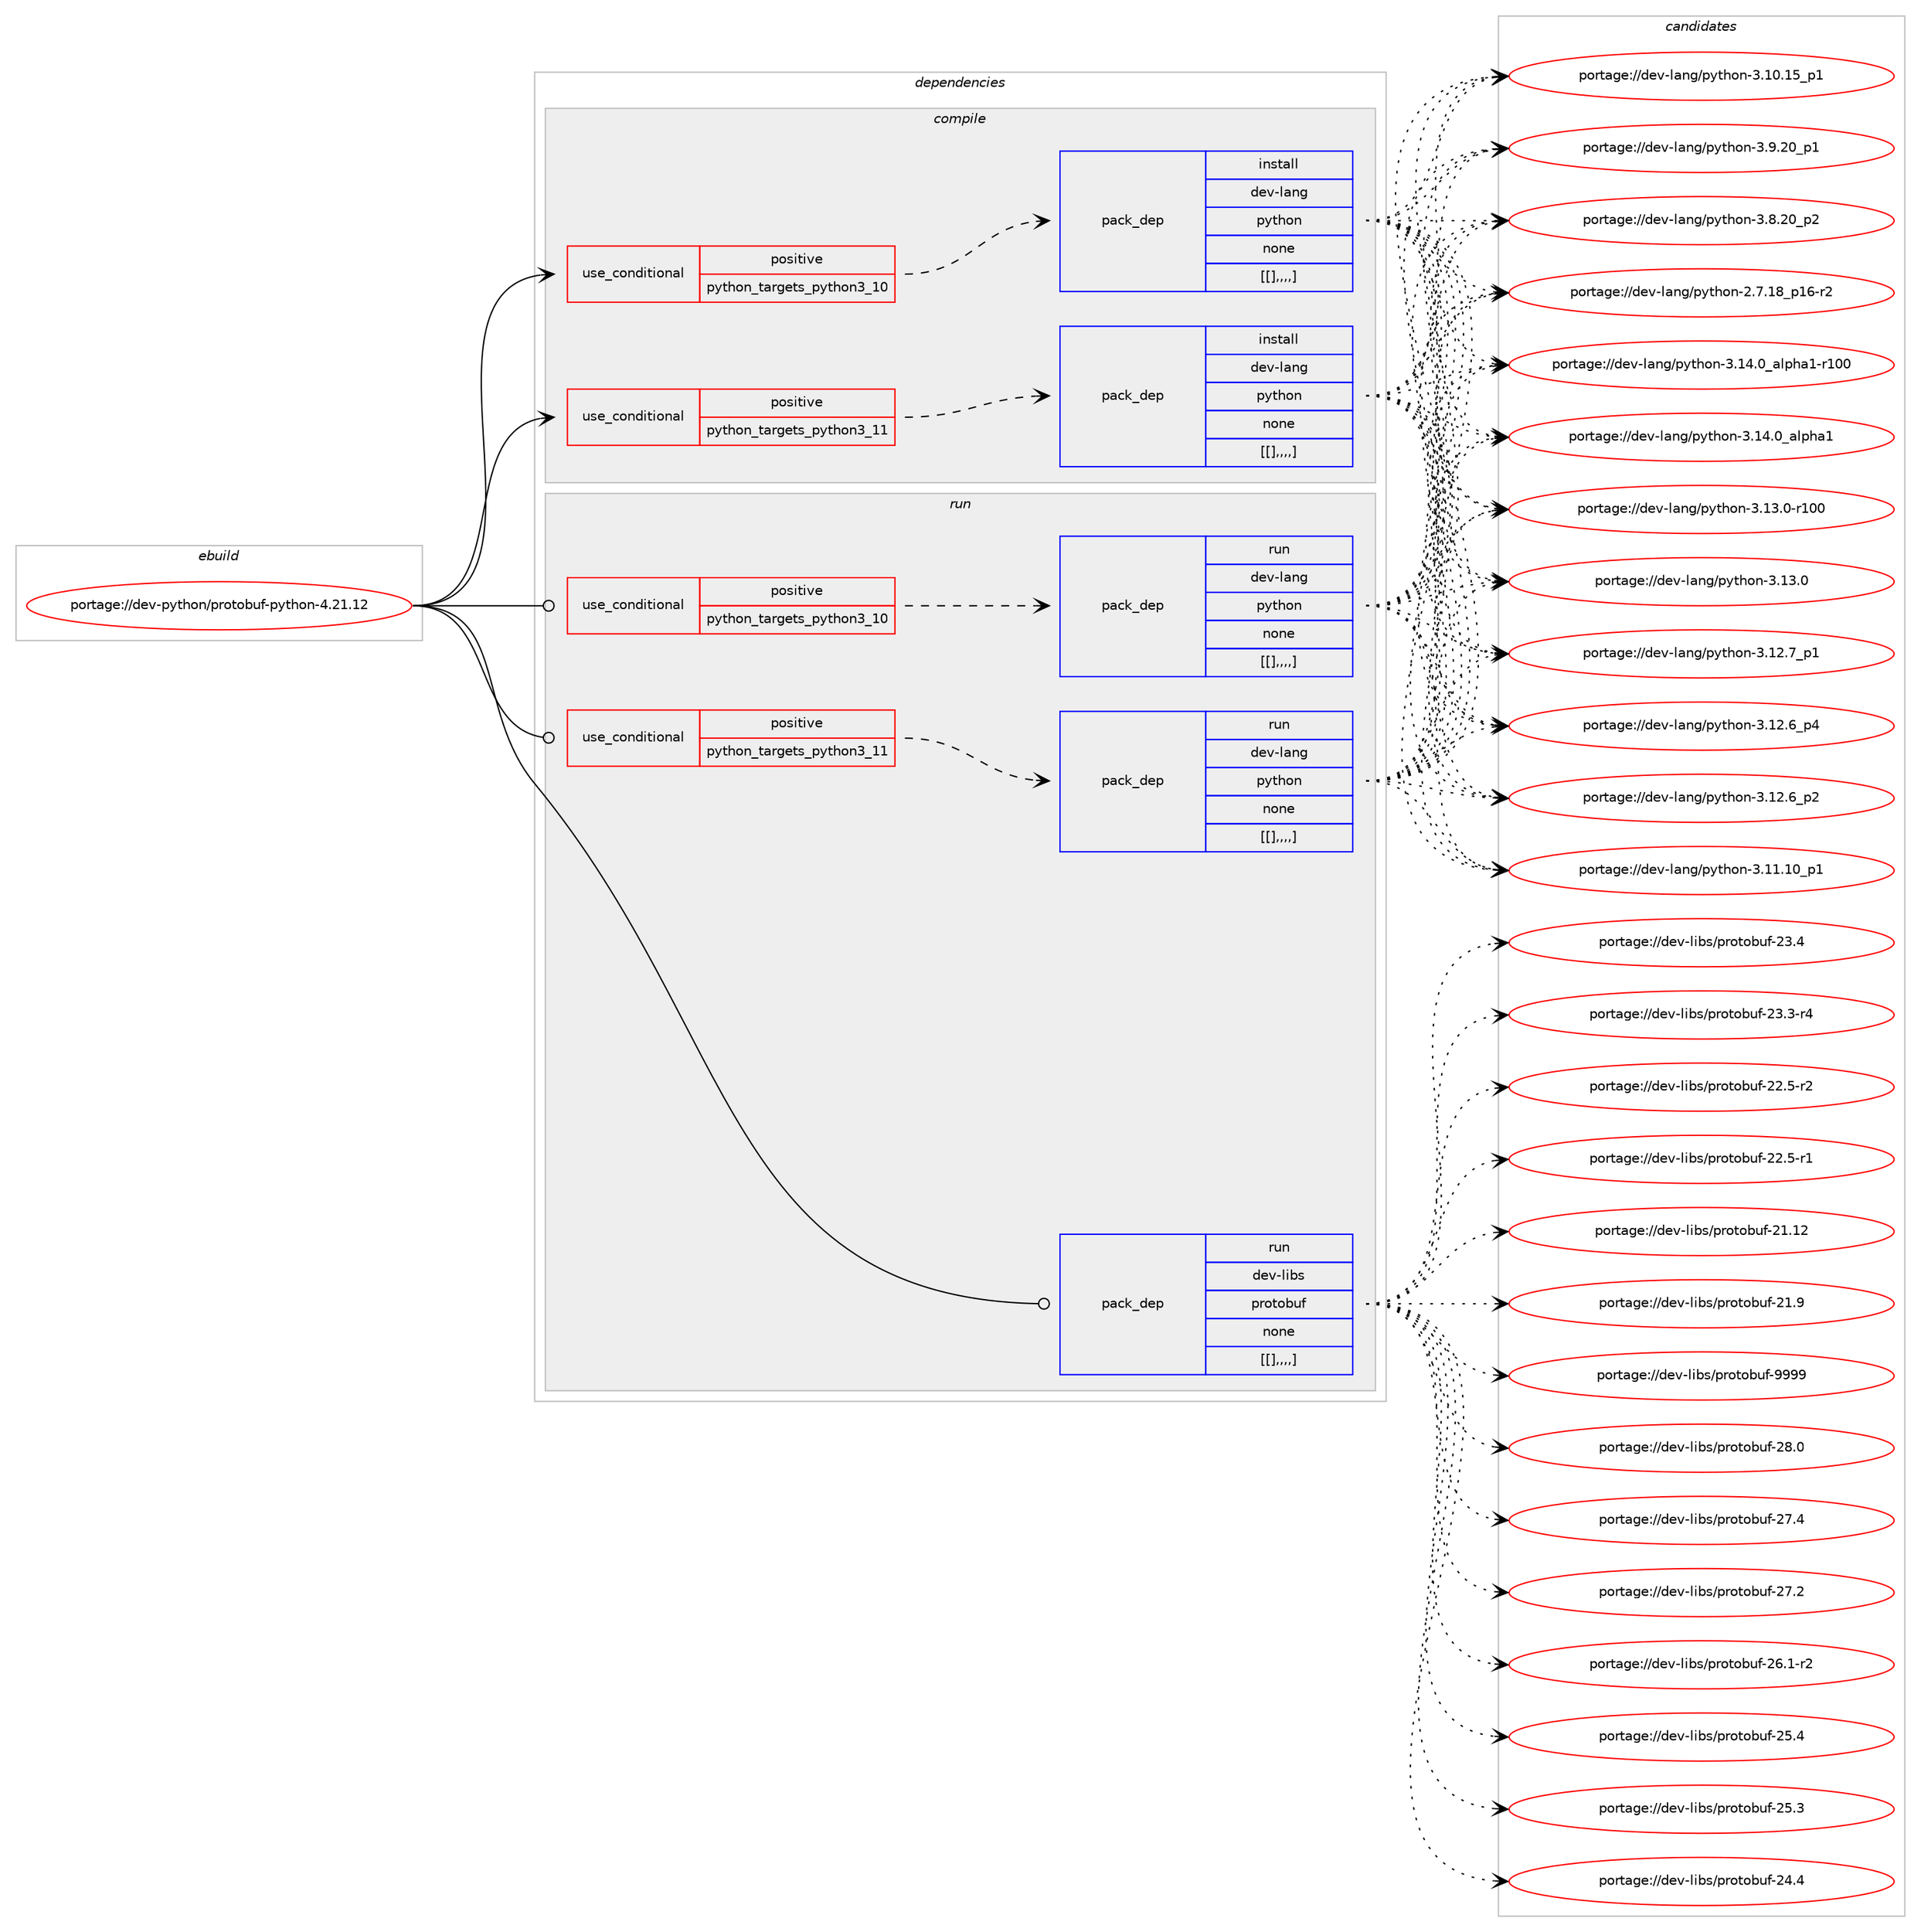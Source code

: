 digraph prolog {

# *************
# Graph options
# *************

newrank=true;
concentrate=true;
compound=true;
graph [rankdir=LR,fontname=Helvetica,fontsize=10,ranksep=1.5];#, ranksep=2.5, nodesep=0.2];
edge  [arrowhead=vee];
node  [fontname=Helvetica,fontsize=10];

# **********
# The ebuild
# **********

subgraph cluster_leftcol {
color=gray;
label=<<i>ebuild</i>>;
id [label="portage://dev-python/protobuf-python-4.21.12", color=red, width=4, href="../dev-python/protobuf-python-4.21.12.svg"];
}

# ****************
# The dependencies
# ****************

subgraph cluster_midcol {
color=gray;
label=<<i>dependencies</i>>;
subgraph cluster_compile {
fillcolor="#eeeeee";
style=filled;
label=<<i>compile</i>>;
subgraph cond38827 {
dependency161601 [label=<<TABLE BORDER="0" CELLBORDER="1" CELLSPACING="0" CELLPADDING="4"><TR><TD ROWSPAN="3" CELLPADDING="10">use_conditional</TD></TR><TR><TD>positive</TD></TR><TR><TD>python_targets_python3_10</TD></TR></TABLE>>, shape=none, color=red];
subgraph pack121487 {
dependency161694 [label=<<TABLE BORDER="0" CELLBORDER="1" CELLSPACING="0" CELLPADDING="4" WIDTH="220"><TR><TD ROWSPAN="6" CELLPADDING="30">pack_dep</TD></TR><TR><TD WIDTH="110">install</TD></TR><TR><TD>dev-lang</TD></TR><TR><TD>python</TD></TR><TR><TD>none</TD></TR><TR><TD>[[],,,,]</TD></TR></TABLE>>, shape=none, color=blue];
}
dependency161601:e -> dependency161694:w [weight=20,style="dashed",arrowhead="vee"];
}
id:e -> dependency161601:w [weight=20,style="solid",arrowhead="vee"];
subgraph cond38876 {
dependency161703 [label=<<TABLE BORDER="0" CELLBORDER="1" CELLSPACING="0" CELLPADDING="4"><TR><TD ROWSPAN="3" CELLPADDING="10">use_conditional</TD></TR><TR><TD>positive</TD></TR><TR><TD>python_targets_python3_11</TD></TR></TABLE>>, shape=none, color=red];
subgraph pack121528 {
dependency161735 [label=<<TABLE BORDER="0" CELLBORDER="1" CELLSPACING="0" CELLPADDING="4" WIDTH="220"><TR><TD ROWSPAN="6" CELLPADDING="30">pack_dep</TD></TR><TR><TD WIDTH="110">install</TD></TR><TR><TD>dev-lang</TD></TR><TR><TD>python</TD></TR><TR><TD>none</TD></TR><TR><TD>[[],,,,]</TD></TR></TABLE>>, shape=none, color=blue];
}
dependency161703:e -> dependency161735:w [weight=20,style="dashed",arrowhead="vee"];
}
id:e -> dependency161703:w [weight=20,style="solid",arrowhead="vee"];
}
subgraph cluster_compileandrun {
fillcolor="#eeeeee";
style=filled;
label=<<i>compile and run</i>>;
}
subgraph cluster_run {
fillcolor="#eeeeee";
style=filled;
label=<<i>run</i>>;
subgraph cond38896 {
dependency161750 [label=<<TABLE BORDER="0" CELLBORDER="1" CELLSPACING="0" CELLPADDING="4"><TR><TD ROWSPAN="3" CELLPADDING="10">use_conditional</TD></TR><TR><TD>positive</TD></TR><TR><TD>python_targets_python3_10</TD></TR></TABLE>>, shape=none, color=red];
subgraph pack121565 {
dependency161811 [label=<<TABLE BORDER="0" CELLBORDER="1" CELLSPACING="0" CELLPADDING="4" WIDTH="220"><TR><TD ROWSPAN="6" CELLPADDING="30">pack_dep</TD></TR><TR><TD WIDTH="110">run</TD></TR><TR><TD>dev-lang</TD></TR><TR><TD>python</TD></TR><TR><TD>none</TD></TR><TR><TD>[[],,,,]</TD></TR></TABLE>>, shape=none, color=blue];
}
dependency161750:e -> dependency161811:w [weight=20,style="dashed",arrowhead="vee"];
}
id:e -> dependency161750:w [weight=20,style="solid",arrowhead="odot"];
subgraph cond38923 {
dependency161814 [label=<<TABLE BORDER="0" CELLBORDER="1" CELLSPACING="0" CELLPADDING="4"><TR><TD ROWSPAN="3" CELLPADDING="10">use_conditional</TD></TR><TR><TD>positive</TD></TR><TR><TD>python_targets_python3_11</TD></TR></TABLE>>, shape=none, color=red];
subgraph pack121580 {
dependency161871 [label=<<TABLE BORDER="0" CELLBORDER="1" CELLSPACING="0" CELLPADDING="4" WIDTH="220"><TR><TD ROWSPAN="6" CELLPADDING="30">pack_dep</TD></TR><TR><TD WIDTH="110">run</TD></TR><TR><TD>dev-lang</TD></TR><TR><TD>python</TD></TR><TR><TD>none</TD></TR><TR><TD>[[],,,,]</TD></TR></TABLE>>, shape=none, color=blue];
}
dependency161814:e -> dependency161871:w [weight=20,style="dashed",arrowhead="vee"];
}
id:e -> dependency161814:w [weight=20,style="solid",arrowhead="odot"];
subgraph pack121618 {
dependency161891 [label=<<TABLE BORDER="0" CELLBORDER="1" CELLSPACING="0" CELLPADDING="4" WIDTH="220"><TR><TD ROWSPAN="6" CELLPADDING="30">pack_dep</TD></TR><TR><TD WIDTH="110">run</TD></TR><TR><TD>dev-libs</TD></TR><TR><TD>protobuf</TD></TR><TR><TD>none</TD></TR><TR><TD>[[],,,,]</TD></TR></TABLE>>, shape=none, color=blue];
}
id:e -> dependency161891:w [weight=20,style="solid",arrowhead="odot"];
}
}

# **************
# The candidates
# **************

subgraph cluster_choices {
rank=same;
color=gray;
label=<<i>candidates</i>>;

subgraph choice121289 {
color=black;
nodesep=1;
choice100101118451089711010347112121116104111110455146495246489597108112104974945114494848 [label="portage://dev-lang/python-3.14.0_alpha1-r100", color=red, width=4,href="../dev-lang/python-3.14.0_alpha1-r100.svg"];
choice1001011184510897110103471121211161041111104551464952464895971081121049749 [label="portage://dev-lang/python-3.14.0_alpha1", color=red, width=4,href="../dev-lang/python-3.14.0_alpha1.svg"];
choice1001011184510897110103471121211161041111104551464951464845114494848 [label="portage://dev-lang/python-3.13.0-r100", color=red, width=4,href="../dev-lang/python-3.13.0-r100.svg"];
choice10010111845108971101034711212111610411111045514649514648 [label="portage://dev-lang/python-3.13.0", color=red, width=4,href="../dev-lang/python-3.13.0.svg"];
choice100101118451089711010347112121116104111110455146495046559511249 [label="portage://dev-lang/python-3.12.7_p1", color=red, width=4,href="../dev-lang/python-3.12.7_p1.svg"];
choice100101118451089711010347112121116104111110455146495046549511252 [label="portage://dev-lang/python-3.12.6_p4", color=red, width=4,href="../dev-lang/python-3.12.6_p4.svg"];
choice100101118451089711010347112121116104111110455146495046549511250 [label="portage://dev-lang/python-3.12.6_p2", color=red, width=4,href="../dev-lang/python-3.12.6_p2.svg"];
choice10010111845108971101034711212111610411111045514649494649489511249 [label="portage://dev-lang/python-3.11.10_p1", color=red, width=4,href="../dev-lang/python-3.11.10_p1.svg"];
choice10010111845108971101034711212111610411111045514649484649539511249 [label="portage://dev-lang/python-3.10.15_p1", color=red, width=4,href="../dev-lang/python-3.10.15_p1.svg"];
choice100101118451089711010347112121116104111110455146574650489511249 [label="portage://dev-lang/python-3.9.20_p1", color=red, width=4,href="../dev-lang/python-3.9.20_p1.svg"];
choice100101118451089711010347112121116104111110455146564650489511250 [label="portage://dev-lang/python-3.8.20_p2", color=red, width=4,href="../dev-lang/python-3.8.20_p2.svg"];
choice100101118451089711010347112121116104111110455046554649569511249544511450 [label="portage://dev-lang/python-2.7.18_p16-r2", color=red, width=4,href="../dev-lang/python-2.7.18_p16-r2.svg"];
dependency161694:e -> choice100101118451089711010347112121116104111110455146495246489597108112104974945114494848:w [style=dotted,weight="100"];
dependency161694:e -> choice1001011184510897110103471121211161041111104551464952464895971081121049749:w [style=dotted,weight="100"];
dependency161694:e -> choice1001011184510897110103471121211161041111104551464951464845114494848:w [style=dotted,weight="100"];
dependency161694:e -> choice10010111845108971101034711212111610411111045514649514648:w [style=dotted,weight="100"];
dependency161694:e -> choice100101118451089711010347112121116104111110455146495046559511249:w [style=dotted,weight="100"];
dependency161694:e -> choice100101118451089711010347112121116104111110455146495046549511252:w [style=dotted,weight="100"];
dependency161694:e -> choice100101118451089711010347112121116104111110455146495046549511250:w [style=dotted,weight="100"];
dependency161694:e -> choice10010111845108971101034711212111610411111045514649494649489511249:w [style=dotted,weight="100"];
dependency161694:e -> choice10010111845108971101034711212111610411111045514649484649539511249:w [style=dotted,weight="100"];
dependency161694:e -> choice100101118451089711010347112121116104111110455146574650489511249:w [style=dotted,weight="100"];
dependency161694:e -> choice100101118451089711010347112121116104111110455146564650489511250:w [style=dotted,weight="100"];
dependency161694:e -> choice100101118451089711010347112121116104111110455046554649569511249544511450:w [style=dotted,weight="100"];
}
subgraph choice121318 {
color=black;
nodesep=1;
choice100101118451089711010347112121116104111110455146495246489597108112104974945114494848 [label="portage://dev-lang/python-3.14.0_alpha1-r100", color=red, width=4,href="../dev-lang/python-3.14.0_alpha1-r100.svg"];
choice1001011184510897110103471121211161041111104551464952464895971081121049749 [label="portage://dev-lang/python-3.14.0_alpha1", color=red, width=4,href="../dev-lang/python-3.14.0_alpha1.svg"];
choice1001011184510897110103471121211161041111104551464951464845114494848 [label="portage://dev-lang/python-3.13.0-r100", color=red, width=4,href="../dev-lang/python-3.13.0-r100.svg"];
choice10010111845108971101034711212111610411111045514649514648 [label="portage://dev-lang/python-3.13.0", color=red, width=4,href="../dev-lang/python-3.13.0.svg"];
choice100101118451089711010347112121116104111110455146495046559511249 [label="portage://dev-lang/python-3.12.7_p1", color=red, width=4,href="../dev-lang/python-3.12.7_p1.svg"];
choice100101118451089711010347112121116104111110455146495046549511252 [label="portage://dev-lang/python-3.12.6_p4", color=red, width=4,href="../dev-lang/python-3.12.6_p4.svg"];
choice100101118451089711010347112121116104111110455146495046549511250 [label="portage://dev-lang/python-3.12.6_p2", color=red, width=4,href="../dev-lang/python-3.12.6_p2.svg"];
choice10010111845108971101034711212111610411111045514649494649489511249 [label="portage://dev-lang/python-3.11.10_p1", color=red, width=4,href="../dev-lang/python-3.11.10_p1.svg"];
choice10010111845108971101034711212111610411111045514649484649539511249 [label="portage://dev-lang/python-3.10.15_p1", color=red, width=4,href="../dev-lang/python-3.10.15_p1.svg"];
choice100101118451089711010347112121116104111110455146574650489511249 [label="portage://dev-lang/python-3.9.20_p1", color=red, width=4,href="../dev-lang/python-3.9.20_p1.svg"];
choice100101118451089711010347112121116104111110455146564650489511250 [label="portage://dev-lang/python-3.8.20_p2", color=red, width=4,href="../dev-lang/python-3.8.20_p2.svg"];
choice100101118451089711010347112121116104111110455046554649569511249544511450 [label="portage://dev-lang/python-2.7.18_p16-r2", color=red, width=4,href="../dev-lang/python-2.7.18_p16-r2.svg"];
dependency161735:e -> choice100101118451089711010347112121116104111110455146495246489597108112104974945114494848:w [style=dotted,weight="100"];
dependency161735:e -> choice1001011184510897110103471121211161041111104551464952464895971081121049749:w [style=dotted,weight="100"];
dependency161735:e -> choice1001011184510897110103471121211161041111104551464951464845114494848:w [style=dotted,weight="100"];
dependency161735:e -> choice10010111845108971101034711212111610411111045514649514648:w [style=dotted,weight="100"];
dependency161735:e -> choice100101118451089711010347112121116104111110455146495046559511249:w [style=dotted,weight="100"];
dependency161735:e -> choice100101118451089711010347112121116104111110455146495046549511252:w [style=dotted,weight="100"];
dependency161735:e -> choice100101118451089711010347112121116104111110455146495046549511250:w [style=dotted,weight="100"];
dependency161735:e -> choice10010111845108971101034711212111610411111045514649494649489511249:w [style=dotted,weight="100"];
dependency161735:e -> choice10010111845108971101034711212111610411111045514649484649539511249:w [style=dotted,weight="100"];
dependency161735:e -> choice100101118451089711010347112121116104111110455146574650489511249:w [style=dotted,weight="100"];
dependency161735:e -> choice100101118451089711010347112121116104111110455146564650489511250:w [style=dotted,weight="100"];
dependency161735:e -> choice100101118451089711010347112121116104111110455046554649569511249544511450:w [style=dotted,weight="100"];
}
subgraph choice121325 {
color=black;
nodesep=1;
choice100101118451089711010347112121116104111110455146495246489597108112104974945114494848 [label="portage://dev-lang/python-3.14.0_alpha1-r100", color=red, width=4,href="../dev-lang/python-3.14.0_alpha1-r100.svg"];
choice1001011184510897110103471121211161041111104551464952464895971081121049749 [label="portage://dev-lang/python-3.14.0_alpha1", color=red, width=4,href="../dev-lang/python-3.14.0_alpha1.svg"];
choice1001011184510897110103471121211161041111104551464951464845114494848 [label="portage://dev-lang/python-3.13.0-r100", color=red, width=4,href="../dev-lang/python-3.13.0-r100.svg"];
choice10010111845108971101034711212111610411111045514649514648 [label="portage://dev-lang/python-3.13.0", color=red, width=4,href="../dev-lang/python-3.13.0.svg"];
choice100101118451089711010347112121116104111110455146495046559511249 [label="portage://dev-lang/python-3.12.7_p1", color=red, width=4,href="../dev-lang/python-3.12.7_p1.svg"];
choice100101118451089711010347112121116104111110455146495046549511252 [label="portage://dev-lang/python-3.12.6_p4", color=red, width=4,href="../dev-lang/python-3.12.6_p4.svg"];
choice100101118451089711010347112121116104111110455146495046549511250 [label="portage://dev-lang/python-3.12.6_p2", color=red, width=4,href="../dev-lang/python-3.12.6_p2.svg"];
choice10010111845108971101034711212111610411111045514649494649489511249 [label="portage://dev-lang/python-3.11.10_p1", color=red, width=4,href="../dev-lang/python-3.11.10_p1.svg"];
choice10010111845108971101034711212111610411111045514649484649539511249 [label="portage://dev-lang/python-3.10.15_p1", color=red, width=4,href="../dev-lang/python-3.10.15_p1.svg"];
choice100101118451089711010347112121116104111110455146574650489511249 [label="portage://dev-lang/python-3.9.20_p1", color=red, width=4,href="../dev-lang/python-3.9.20_p1.svg"];
choice100101118451089711010347112121116104111110455146564650489511250 [label="portage://dev-lang/python-3.8.20_p2", color=red, width=4,href="../dev-lang/python-3.8.20_p2.svg"];
choice100101118451089711010347112121116104111110455046554649569511249544511450 [label="portage://dev-lang/python-2.7.18_p16-r2", color=red, width=4,href="../dev-lang/python-2.7.18_p16-r2.svg"];
dependency161811:e -> choice100101118451089711010347112121116104111110455146495246489597108112104974945114494848:w [style=dotted,weight="100"];
dependency161811:e -> choice1001011184510897110103471121211161041111104551464952464895971081121049749:w [style=dotted,weight="100"];
dependency161811:e -> choice1001011184510897110103471121211161041111104551464951464845114494848:w [style=dotted,weight="100"];
dependency161811:e -> choice10010111845108971101034711212111610411111045514649514648:w [style=dotted,weight="100"];
dependency161811:e -> choice100101118451089711010347112121116104111110455146495046559511249:w [style=dotted,weight="100"];
dependency161811:e -> choice100101118451089711010347112121116104111110455146495046549511252:w [style=dotted,weight="100"];
dependency161811:e -> choice100101118451089711010347112121116104111110455146495046549511250:w [style=dotted,weight="100"];
dependency161811:e -> choice10010111845108971101034711212111610411111045514649494649489511249:w [style=dotted,weight="100"];
dependency161811:e -> choice10010111845108971101034711212111610411111045514649484649539511249:w [style=dotted,weight="100"];
dependency161811:e -> choice100101118451089711010347112121116104111110455146574650489511249:w [style=dotted,weight="100"];
dependency161811:e -> choice100101118451089711010347112121116104111110455146564650489511250:w [style=dotted,weight="100"];
dependency161811:e -> choice100101118451089711010347112121116104111110455046554649569511249544511450:w [style=dotted,weight="100"];
}
subgraph choice121360 {
color=black;
nodesep=1;
choice100101118451089711010347112121116104111110455146495246489597108112104974945114494848 [label="portage://dev-lang/python-3.14.0_alpha1-r100", color=red, width=4,href="../dev-lang/python-3.14.0_alpha1-r100.svg"];
choice1001011184510897110103471121211161041111104551464952464895971081121049749 [label="portage://dev-lang/python-3.14.0_alpha1", color=red, width=4,href="../dev-lang/python-3.14.0_alpha1.svg"];
choice1001011184510897110103471121211161041111104551464951464845114494848 [label="portage://dev-lang/python-3.13.0-r100", color=red, width=4,href="../dev-lang/python-3.13.0-r100.svg"];
choice10010111845108971101034711212111610411111045514649514648 [label="portage://dev-lang/python-3.13.0", color=red, width=4,href="../dev-lang/python-3.13.0.svg"];
choice100101118451089711010347112121116104111110455146495046559511249 [label="portage://dev-lang/python-3.12.7_p1", color=red, width=4,href="../dev-lang/python-3.12.7_p1.svg"];
choice100101118451089711010347112121116104111110455146495046549511252 [label="portage://dev-lang/python-3.12.6_p4", color=red, width=4,href="../dev-lang/python-3.12.6_p4.svg"];
choice100101118451089711010347112121116104111110455146495046549511250 [label="portage://dev-lang/python-3.12.6_p2", color=red, width=4,href="../dev-lang/python-3.12.6_p2.svg"];
choice10010111845108971101034711212111610411111045514649494649489511249 [label="portage://dev-lang/python-3.11.10_p1", color=red, width=4,href="../dev-lang/python-3.11.10_p1.svg"];
choice10010111845108971101034711212111610411111045514649484649539511249 [label="portage://dev-lang/python-3.10.15_p1", color=red, width=4,href="../dev-lang/python-3.10.15_p1.svg"];
choice100101118451089711010347112121116104111110455146574650489511249 [label="portage://dev-lang/python-3.9.20_p1", color=red, width=4,href="../dev-lang/python-3.9.20_p1.svg"];
choice100101118451089711010347112121116104111110455146564650489511250 [label="portage://dev-lang/python-3.8.20_p2", color=red, width=4,href="../dev-lang/python-3.8.20_p2.svg"];
choice100101118451089711010347112121116104111110455046554649569511249544511450 [label="portage://dev-lang/python-2.7.18_p16-r2", color=red, width=4,href="../dev-lang/python-2.7.18_p16-r2.svg"];
dependency161871:e -> choice100101118451089711010347112121116104111110455146495246489597108112104974945114494848:w [style=dotted,weight="100"];
dependency161871:e -> choice1001011184510897110103471121211161041111104551464952464895971081121049749:w [style=dotted,weight="100"];
dependency161871:e -> choice1001011184510897110103471121211161041111104551464951464845114494848:w [style=dotted,weight="100"];
dependency161871:e -> choice10010111845108971101034711212111610411111045514649514648:w [style=dotted,weight="100"];
dependency161871:e -> choice100101118451089711010347112121116104111110455146495046559511249:w [style=dotted,weight="100"];
dependency161871:e -> choice100101118451089711010347112121116104111110455146495046549511252:w [style=dotted,weight="100"];
dependency161871:e -> choice100101118451089711010347112121116104111110455146495046549511250:w [style=dotted,weight="100"];
dependency161871:e -> choice10010111845108971101034711212111610411111045514649494649489511249:w [style=dotted,weight="100"];
dependency161871:e -> choice10010111845108971101034711212111610411111045514649484649539511249:w [style=dotted,weight="100"];
dependency161871:e -> choice100101118451089711010347112121116104111110455146574650489511249:w [style=dotted,weight="100"];
dependency161871:e -> choice100101118451089711010347112121116104111110455146564650489511250:w [style=dotted,weight="100"];
dependency161871:e -> choice100101118451089711010347112121116104111110455046554649569511249544511450:w [style=dotted,weight="100"];
}
subgraph choice121389 {
color=black;
nodesep=1;
choice100101118451081059811547112114111116111981171024557575757 [label="portage://dev-libs/protobuf-9999", color=red, width=4,href="../dev-libs/protobuf-9999.svg"];
choice100101118451081059811547112114111116111981171024550564648 [label="portage://dev-libs/protobuf-28.0", color=red, width=4,href="../dev-libs/protobuf-28.0.svg"];
choice100101118451081059811547112114111116111981171024550554652 [label="portage://dev-libs/protobuf-27.4", color=red, width=4,href="../dev-libs/protobuf-27.4.svg"];
choice100101118451081059811547112114111116111981171024550554650 [label="portage://dev-libs/protobuf-27.2", color=red, width=4,href="../dev-libs/protobuf-27.2.svg"];
choice1001011184510810598115471121141111161119811710245505446494511450 [label="portage://dev-libs/protobuf-26.1-r2", color=red, width=4,href="../dev-libs/protobuf-26.1-r2.svg"];
choice100101118451081059811547112114111116111981171024550534652 [label="portage://dev-libs/protobuf-25.4", color=red, width=4,href="../dev-libs/protobuf-25.4.svg"];
choice100101118451081059811547112114111116111981171024550534651 [label="portage://dev-libs/protobuf-25.3", color=red, width=4,href="../dev-libs/protobuf-25.3.svg"];
choice100101118451081059811547112114111116111981171024550524652 [label="portage://dev-libs/protobuf-24.4", color=red, width=4,href="../dev-libs/protobuf-24.4.svg"];
choice100101118451081059811547112114111116111981171024550514652 [label="portage://dev-libs/protobuf-23.4", color=red, width=4,href="../dev-libs/protobuf-23.4.svg"];
choice1001011184510810598115471121141111161119811710245505146514511452 [label="portage://dev-libs/protobuf-23.3-r4", color=red, width=4,href="../dev-libs/protobuf-23.3-r4.svg"];
choice1001011184510810598115471121141111161119811710245505046534511450 [label="portage://dev-libs/protobuf-22.5-r2", color=red, width=4,href="../dev-libs/protobuf-22.5-r2.svg"];
choice1001011184510810598115471121141111161119811710245505046534511449 [label="portage://dev-libs/protobuf-22.5-r1", color=red, width=4,href="../dev-libs/protobuf-22.5-r1.svg"];
choice10010111845108105981154711211411111611198117102455049464950 [label="portage://dev-libs/protobuf-21.12", color=red, width=4,href="../dev-libs/protobuf-21.12.svg"];
choice100101118451081059811547112114111116111981171024550494657 [label="portage://dev-libs/protobuf-21.9", color=red, width=4,href="../dev-libs/protobuf-21.9.svg"];
dependency161891:e -> choice100101118451081059811547112114111116111981171024557575757:w [style=dotted,weight="100"];
dependency161891:e -> choice100101118451081059811547112114111116111981171024550564648:w [style=dotted,weight="100"];
dependency161891:e -> choice100101118451081059811547112114111116111981171024550554652:w [style=dotted,weight="100"];
dependency161891:e -> choice100101118451081059811547112114111116111981171024550554650:w [style=dotted,weight="100"];
dependency161891:e -> choice1001011184510810598115471121141111161119811710245505446494511450:w [style=dotted,weight="100"];
dependency161891:e -> choice100101118451081059811547112114111116111981171024550534652:w [style=dotted,weight="100"];
dependency161891:e -> choice100101118451081059811547112114111116111981171024550534651:w [style=dotted,weight="100"];
dependency161891:e -> choice100101118451081059811547112114111116111981171024550524652:w [style=dotted,weight="100"];
dependency161891:e -> choice100101118451081059811547112114111116111981171024550514652:w [style=dotted,weight="100"];
dependency161891:e -> choice1001011184510810598115471121141111161119811710245505146514511452:w [style=dotted,weight="100"];
dependency161891:e -> choice1001011184510810598115471121141111161119811710245505046534511450:w [style=dotted,weight="100"];
dependency161891:e -> choice1001011184510810598115471121141111161119811710245505046534511449:w [style=dotted,weight="100"];
dependency161891:e -> choice10010111845108105981154711211411111611198117102455049464950:w [style=dotted,weight="100"];
dependency161891:e -> choice100101118451081059811547112114111116111981171024550494657:w [style=dotted,weight="100"];
}
}

}
